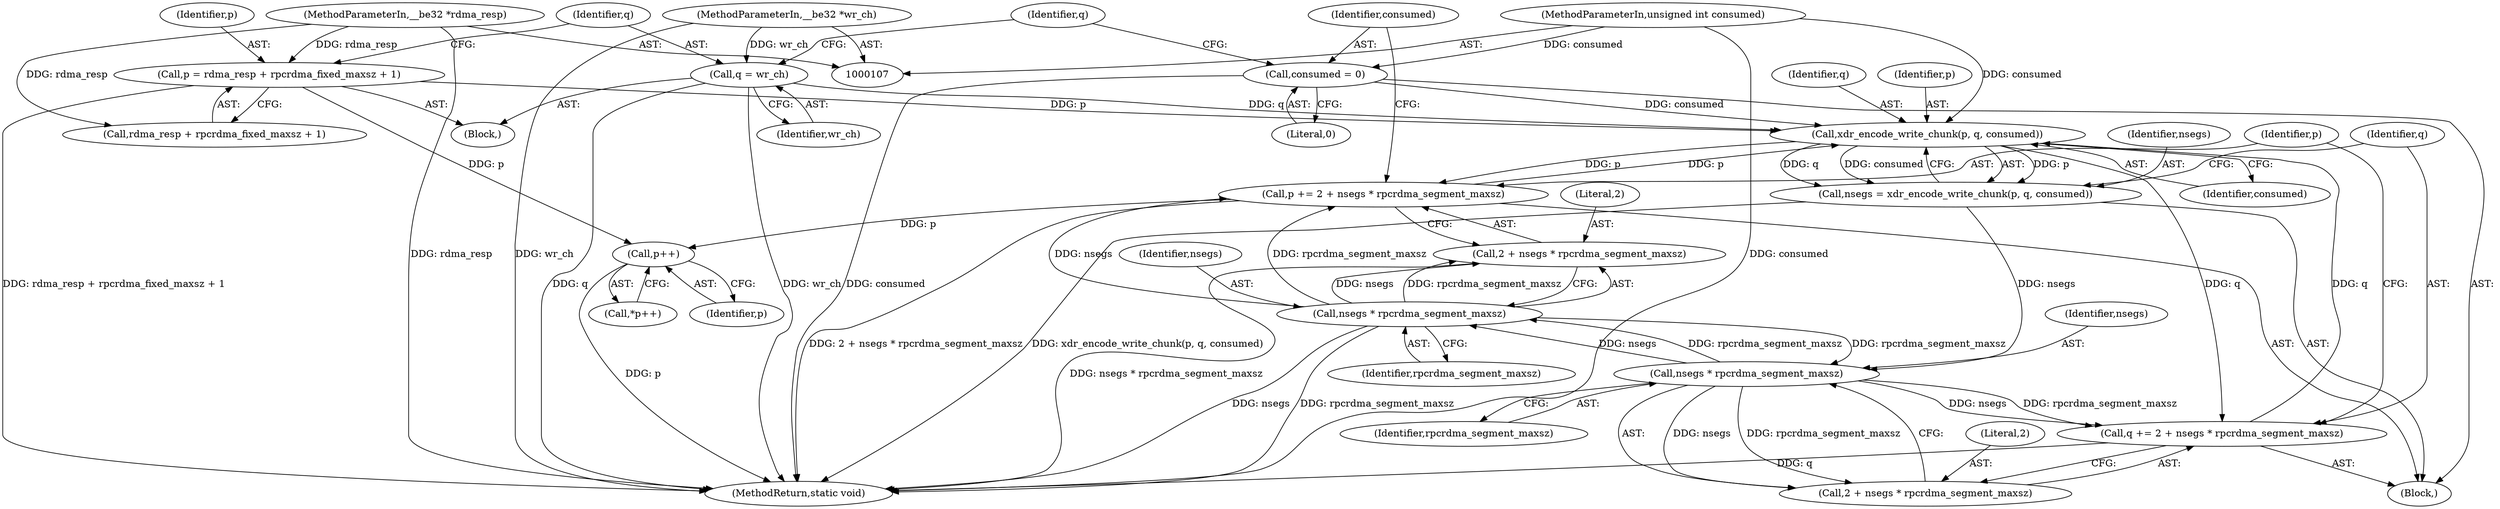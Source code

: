 digraph "0_linux_c70422f760c120480fee4de6c38804c72aa26bc1_31@API" {
"1000133" [label="(Call,xdr_encode_write_chunk(p, q, consumed))"];
"1000144" [label="(Call,p += 2 + nsegs * rpcrdma_segment_maxsz)"];
"1000148" [label="(Call,nsegs * rpcrdma_segment_maxsz)"];
"1000141" [label="(Call,nsegs * rpcrdma_segment_maxsz)"];
"1000131" [label="(Call,nsegs = xdr_encode_write_chunk(p, q, consumed))"];
"1000133" [label="(Call,xdr_encode_write_chunk(p, q, consumed))"];
"1000115" [label="(Call,p = rdma_resp + rpcrdma_fixed_maxsz + 1)"];
"1000108" [label="(MethodParameterIn,__be32 *rdma_resp)"];
"1000122" [label="(Call,q = wr_ch)"];
"1000109" [label="(MethodParameterIn,__be32 *wr_ch)"];
"1000137" [label="(Call,q += 2 + nsegs * rpcrdma_segment_maxsz)"];
"1000151" [label="(Call,consumed = 0)"];
"1000110" [label="(MethodParameterIn,unsigned int consumed)"];
"1000156" [label="(Call,p++)"];
"1000139" [label="(Call,2 + nsegs * rpcrdma_segment_maxsz)"];
"1000146" [label="(Call,2 + nsegs * rpcrdma_segment_maxsz)"];
"1000139" [label="(Call,2 + nsegs * rpcrdma_segment_maxsz)"];
"1000128" [label="(Identifier,q)"];
"1000122" [label="(Call,q = wr_ch)"];
"1000151" [label="(Call,consumed = 0)"];
"1000130" [label="(Block,)"];
"1000137" [label="(Call,q += 2 + nsegs * rpcrdma_segment_maxsz)"];
"1000143" [label="(Identifier,rpcrdma_segment_maxsz)"];
"1000155" [label="(Call,*p++)"];
"1000157" [label="(Identifier,p)"];
"1000111" [label="(Block,)"];
"1000141" [label="(Call,nsegs * rpcrdma_segment_maxsz)"];
"1000117" [label="(Call,rdma_resp + rpcrdma_fixed_maxsz + 1)"];
"1000109" [label="(MethodParameterIn,__be32 *wr_ch)"];
"1000140" [label="(Literal,2)"];
"1000110" [label="(MethodParameterIn,unsigned int consumed)"];
"1000156" [label="(Call,p++)"];
"1000142" [label="(Identifier,nsegs)"];
"1000136" [label="(Identifier,consumed)"];
"1000148" [label="(Call,nsegs * rpcrdma_segment_maxsz)"];
"1000135" [label="(Identifier,q)"];
"1000138" [label="(Identifier,q)"];
"1000108" [label="(MethodParameterIn,__be32 *rdma_resp)"];
"1000147" [label="(Literal,2)"];
"1000146" [label="(Call,2 + nsegs * rpcrdma_segment_maxsz)"];
"1000124" [label="(Identifier,wr_ch)"];
"1000153" [label="(Literal,0)"];
"1000133" [label="(Call,xdr_encode_write_chunk(p, q, consumed))"];
"1000131" [label="(Call,nsegs = xdr_encode_write_chunk(p, q, consumed))"];
"1000163" [label="(MethodReturn,static void)"];
"1000149" [label="(Identifier,nsegs)"];
"1000116" [label="(Identifier,p)"];
"1000115" [label="(Call,p = rdma_resp + rpcrdma_fixed_maxsz + 1)"];
"1000134" [label="(Identifier,p)"];
"1000152" [label="(Identifier,consumed)"];
"1000132" [label="(Identifier,nsegs)"];
"1000145" [label="(Identifier,p)"];
"1000150" [label="(Identifier,rpcrdma_segment_maxsz)"];
"1000123" [label="(Identifier,q)"];
"1000144" [label="(Call,p += 2 + nsegs * rpcrdma_segment_maxsz)"];
"1000133" -> "1000131"  [label="AST: "];
"1000133" -> "1000136"  [label="CFG: "];
"1000134" -> "1000133"  [label="AST: "];
"1000135" -> "1000133"  [label="AST: "];
"1000136" -> "1000133"  [label="AST: "];
"1000131" -> "1000133"  [label="CFG: "];
"1000133" -> "1000131"  [label="DDG: p"];
"1000133" -> "1000131"  [label="DDG: q"];
"1000133" -> "1000131"  [label="DDG: consumed"];
"1000144" -> "1000133"  [label="DDG: p"];
"1000115" -> "1000133"  [label="DDG: p"];
"1000122" -> "1000133"  [label="DDG: q"];
"1000137" -> "1000133"  [label="DDG: q"];
"1000151" -> "1000133"  [label="DDG: consumed"];
"1000110" -> "1000133"  [label="DDG: consumed"];
"1000133" -> "1000137"  [label="DDG: q"];
"1000133" -> "1000144"  [label="DDG: p"];
"1000144" -> "1000130"  [label="AST: "];
"1000144" -> "1000146"  [label="CFG: "];
"1000145" -> "1000144"  [label="AST: "];
"1000146" -> "1000144"  [label="AST: "];
"1000152" -> "1000144"  [label="CFG: "];
"1000144" -> "1000163"  [label="DDG: 2 + nsegs * rpcrdma_segment_maxsz"];
"1000148" -> "1000144"  [label="DDG: nsegs"];
"1000148" -> "1000144"  [label="DDG: rpcrdma_segment_maxsz"];
"1000144" -> "1000156"  [label="DDG: p"];
"1000148" -> "1000146"  [label="AST: "];
"1000148" -> "1000150"  [label="CFG: "];
"1000149" -> "1000148"  [label="AST: "];
"1000150" -> "1000148"  [label="AST: "];
"1000146" -> "1000148"  [label="CFG: "];
"1000148" -> "1000163"  [label="DDG: rpcrdma_segment_maxsz"];
"1000148" -> "1000163"  [label="DDG: nsegs"];
"1000148" -> "1000141"  [label="DDG: rpcrdma_segment_maxsz"];
"1000148" -> "1000146"  [label="DDG: nsegs"];
"1000148" -> "1000146"  [label="DDG: rpcrdma_segment_maxsz"];
"1000141" -> "1000148"  [label="DDG: nsegs"];
"1000141" -> "1000148"  [label="DDG: rpcrdma_segment_maxsz"];
"1000141" -> "1000139"  [label="AST: "];
"1000141" -> "1000143"  [label="CFG: "];
"1000142" -> "1000141"  [label="AST: "];
"1000143" -> "1000141"  [label="AST: "];
"1000139" -> "1000141"  [label="CFG: "];
"1000141" -> "1000137"  [label="DDG: nsegs"];
"1000141" -> "1000137"  [label="DDG: rpcrdma_segment_maxsz"];
"1000141" -> "1000139"  [label="DDG: nsegs"];
"1000141" -> "1000139"  [label="DDG: rpcrdma_segment_maxsz"];
"1000131" -> "1000141"  [label="DDG: nsegs"];
"1000131" -> "1000130"  [label="AST: "];
"1000132" -> "1000131"  [label="AST: "];
"1000138" -> "1000131"  [label="CFG: "];
"1000131" -> "1000163"  [label="DDG: xdr_encode_write_chunk(p, q, consumed)"];
"1000115" -> "1000111"  [label="AST: "];
"1000115" -> "1000117"  [label="CFG: "];
"1000116" -> "1000115"  [label="AST: "];
"1000117" -> "1000115"  [label="AST: "];
"1000123" -> "1000115"  [label="CFG: "];
"1000115" -> "1000163"  [label="DDG: rdma_resp + rpcrdma_fixed_maxsz + 1"];
"1000108" -> "1000115"  [label="DDG: rdma_resp"];
"1000115" -> "1000156"  [label="DDG: p"];
"1000108" -> "1000107"  [label="AST: "];
"1000108" -> "1000163"  [label="DDG: rdma_resp"];
"1000108" -> "1000117"  [label="DDG: rdma_resp"];
"1000122" -> "1000111"  [label="AST: "];
"1000122" -> "1000124"  [label="CFG: "];
"1000123" -> "1000122"  [label="AST: "];
"1000124" -> "1000122"  [label="AST: "];
"1000128" -> "1000122"  [label="CFG: "];
"1000122" -> "1000163"  [label="DDG: q"];
"1000122" -> "1000163"  [label="DDG: wr_ch"];
"1000109" -> "1000122"  [label="DDG: wr_ch"];
"1000109" -> "1000107"  [label="AST: "];
"1000109" -> "1000163"  [label="DDG: wr_ch"];
"1000137" -> "1000130"  [label="AST: "];
"1000137" -> "1000139"  [label="CFG: "];
"1000138" -> "1000137"  [label="AST: "];
"1000139" -> "1000137"  [label="AST: "];
"1000145" -> "1000137"  [label="CFG: "];
"1000137" -> "1000163"  [label="DDG: q"];
"1000151" -> "1000130"  [label="AST: "];
"1000151" -> "1000153"  [label="CFG: "];
"1000152" -> "1000151"  [label="AST: "];
"1000153" -> "1000151"  [label="AST: "];
"1000128" -> "1000151"  [label="CFG: "];
"1000151" -> "1000163"  [label="DDG: consumed"];
"1000110" -> "1000151"  [label="DDG: consumed"];
"1000110" -> "1000107"  [label="AST: "];
"1000110" -> "1000163"  [label="DDG: consumed"];
"1000156" -> "1000155"  [label="AST: "];
"1000156" -> "1000157"  [label="CFG: "];
"1000157" -> "1000156"  [label="AST: "];
"1000155" -> "1000156"  [label="CFG: "];
"1000156" -> "1000163"  [label="DDG: p"];
"1000140" -> "1000139"  [label="AST: "];
"1000147" -> "1000146"  [label="AST: "];
"1000146" -> "1000163"  [label="DDG: nsegs * rpcrdma_segment_maxsz"];
}
